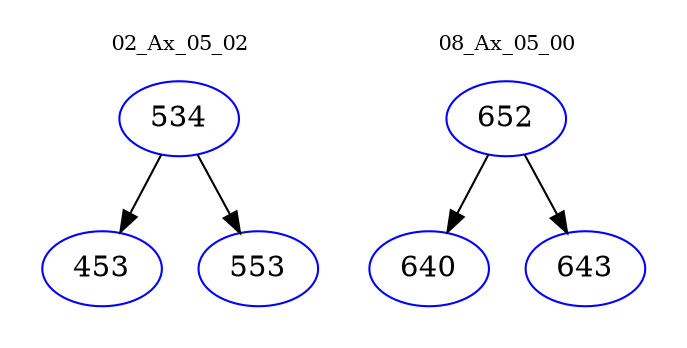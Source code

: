 digraph{
subgraph cluster_0 {
color = white
label = "02_Ax_05_02";
fontsize=10;
T0_534 [label="534", color="blue"]
T0_534 -> T0_453 [color="black"]
T0_453 [label="453", color="blue"]
T0_534 -> T0_553 [color="black"]
T0_553 [label="553", color="blue"]
}
subgraph cluster_1 {
color = white
label = "08_Ax_05_00";
fontsize=10;
T1_652 [label="652", color="blue"]
T1_652 -> T1_640 [color="black"]
T1_640 [label="640", color="blue"]
T1_652 -> T1_643 [color="black"]
T1_643 [label="643", color="blue"]
}
}
